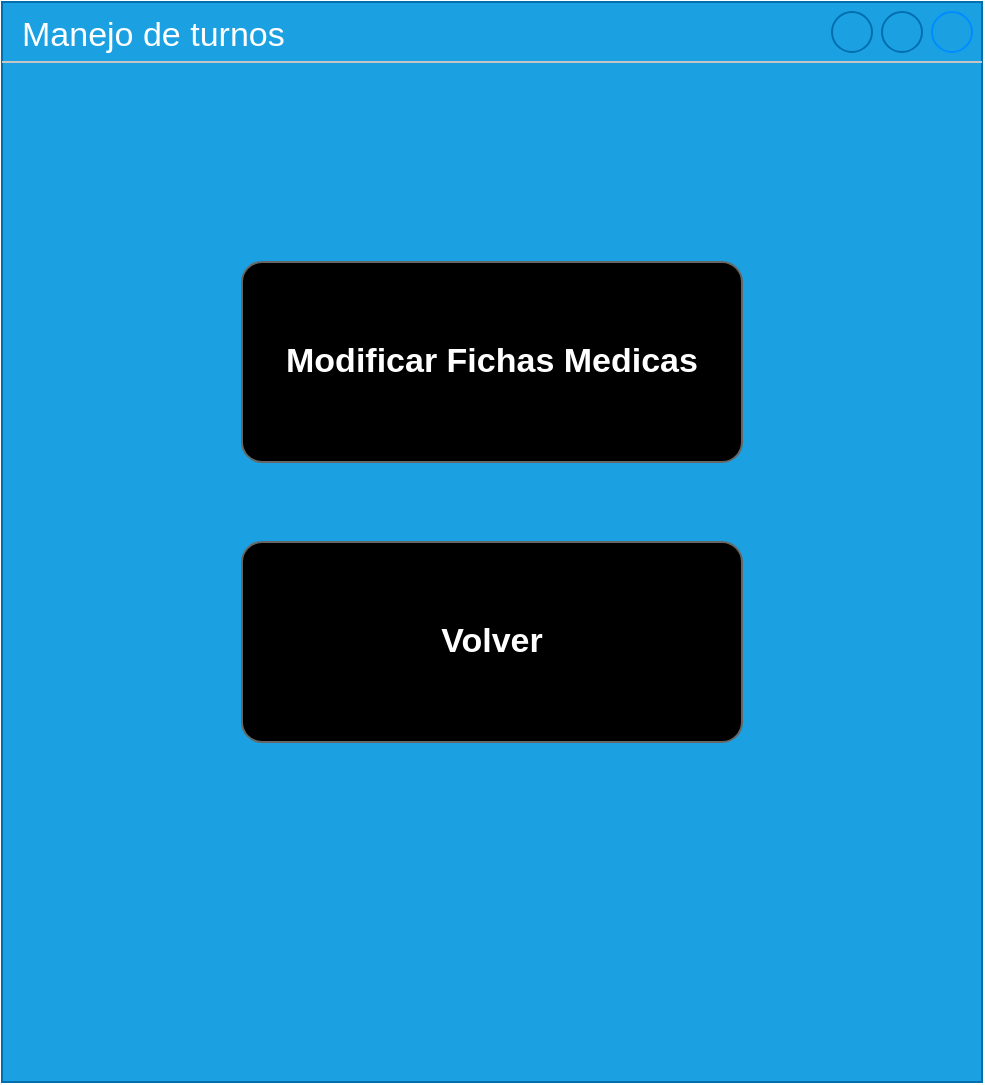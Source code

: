 <mxfile version="24.9.2">
  <diagram name="Page-1" id="01ZmIH56qJVdjg9z2xFE">
    <mxGraphModel dx="1009" dy="573" grid="1" gridSize="10" guides="1" tooltips="1" connect="1" arrows="1" fold="1" page="1" pageScale="1" pageWidth="827" pageHeight="1169" math="0" shadow="0">
      <root>
        <mxCell id="0" />
        <mxCell id="1" parent="0" />
        <mxCell id="nxX_N_ugLZXoSN-_f8V0-1" value="Manejo de turnos" style="strokeWidth=1;shadow=0;dashed=0;align=center;html=1;shape=mxgraph.mockup.containers.window;align=left;verticalAlign=top;spacingLeft=8;strokeColor2=#008cff;strokeColor3=#c4c4c4;mainText=;fontSize=17;labelBackgroundColor=none;whiteSpace=wrap;fillColor=#1ba1e2;fontColor=#ffffff;strokeColor=#006EAF;" vertex="1" parent="1">
          <mxGeometry x="60" y="10" width="490" height="540" as="geometry" />
        </mxCell>
        <mxCell id="nxX_N_ugLZXoSN-_f8V0-2" value="Volver" style="strokeWidth=1;shadow=0;dashed=0;align=center;html=1;shape=mxgraph.mockup.buttons.button;strokeColor=#666666;fontColor=#ffffff;mainText=;buttonStyle=round;fontSize=17;fontStyle=1;fillColor=#000000;whiteSpace=wrap;" vertex="1" parent="1">
          <mxGeometry x="180" y="280" width="250" height="100" as="geometry" />
        </mxCell>
        <mxCell id="nxX_N_ugLZXoSN-_f8V0-3" value="Modificar Fichas Medicas" style="strokeWidth=1;shadow=0;dashed=0;align=center;html=1;shape=mxgraph.mockup.buttons.button;strokeColor=#666666;fontColor=#ffffff;mainText=;buttonStyle=round;fontSize=17;fontStyle=1;fillColor=#000000;whiteSpace=wrap;" vertex="1" parent="1">
          <mxGeometry x="180" y="140" width="250" height="100" as="geometry" />
        </mxCell>
      </root>
    </mxGraphModel>
  </diagram>
</mxfile>

